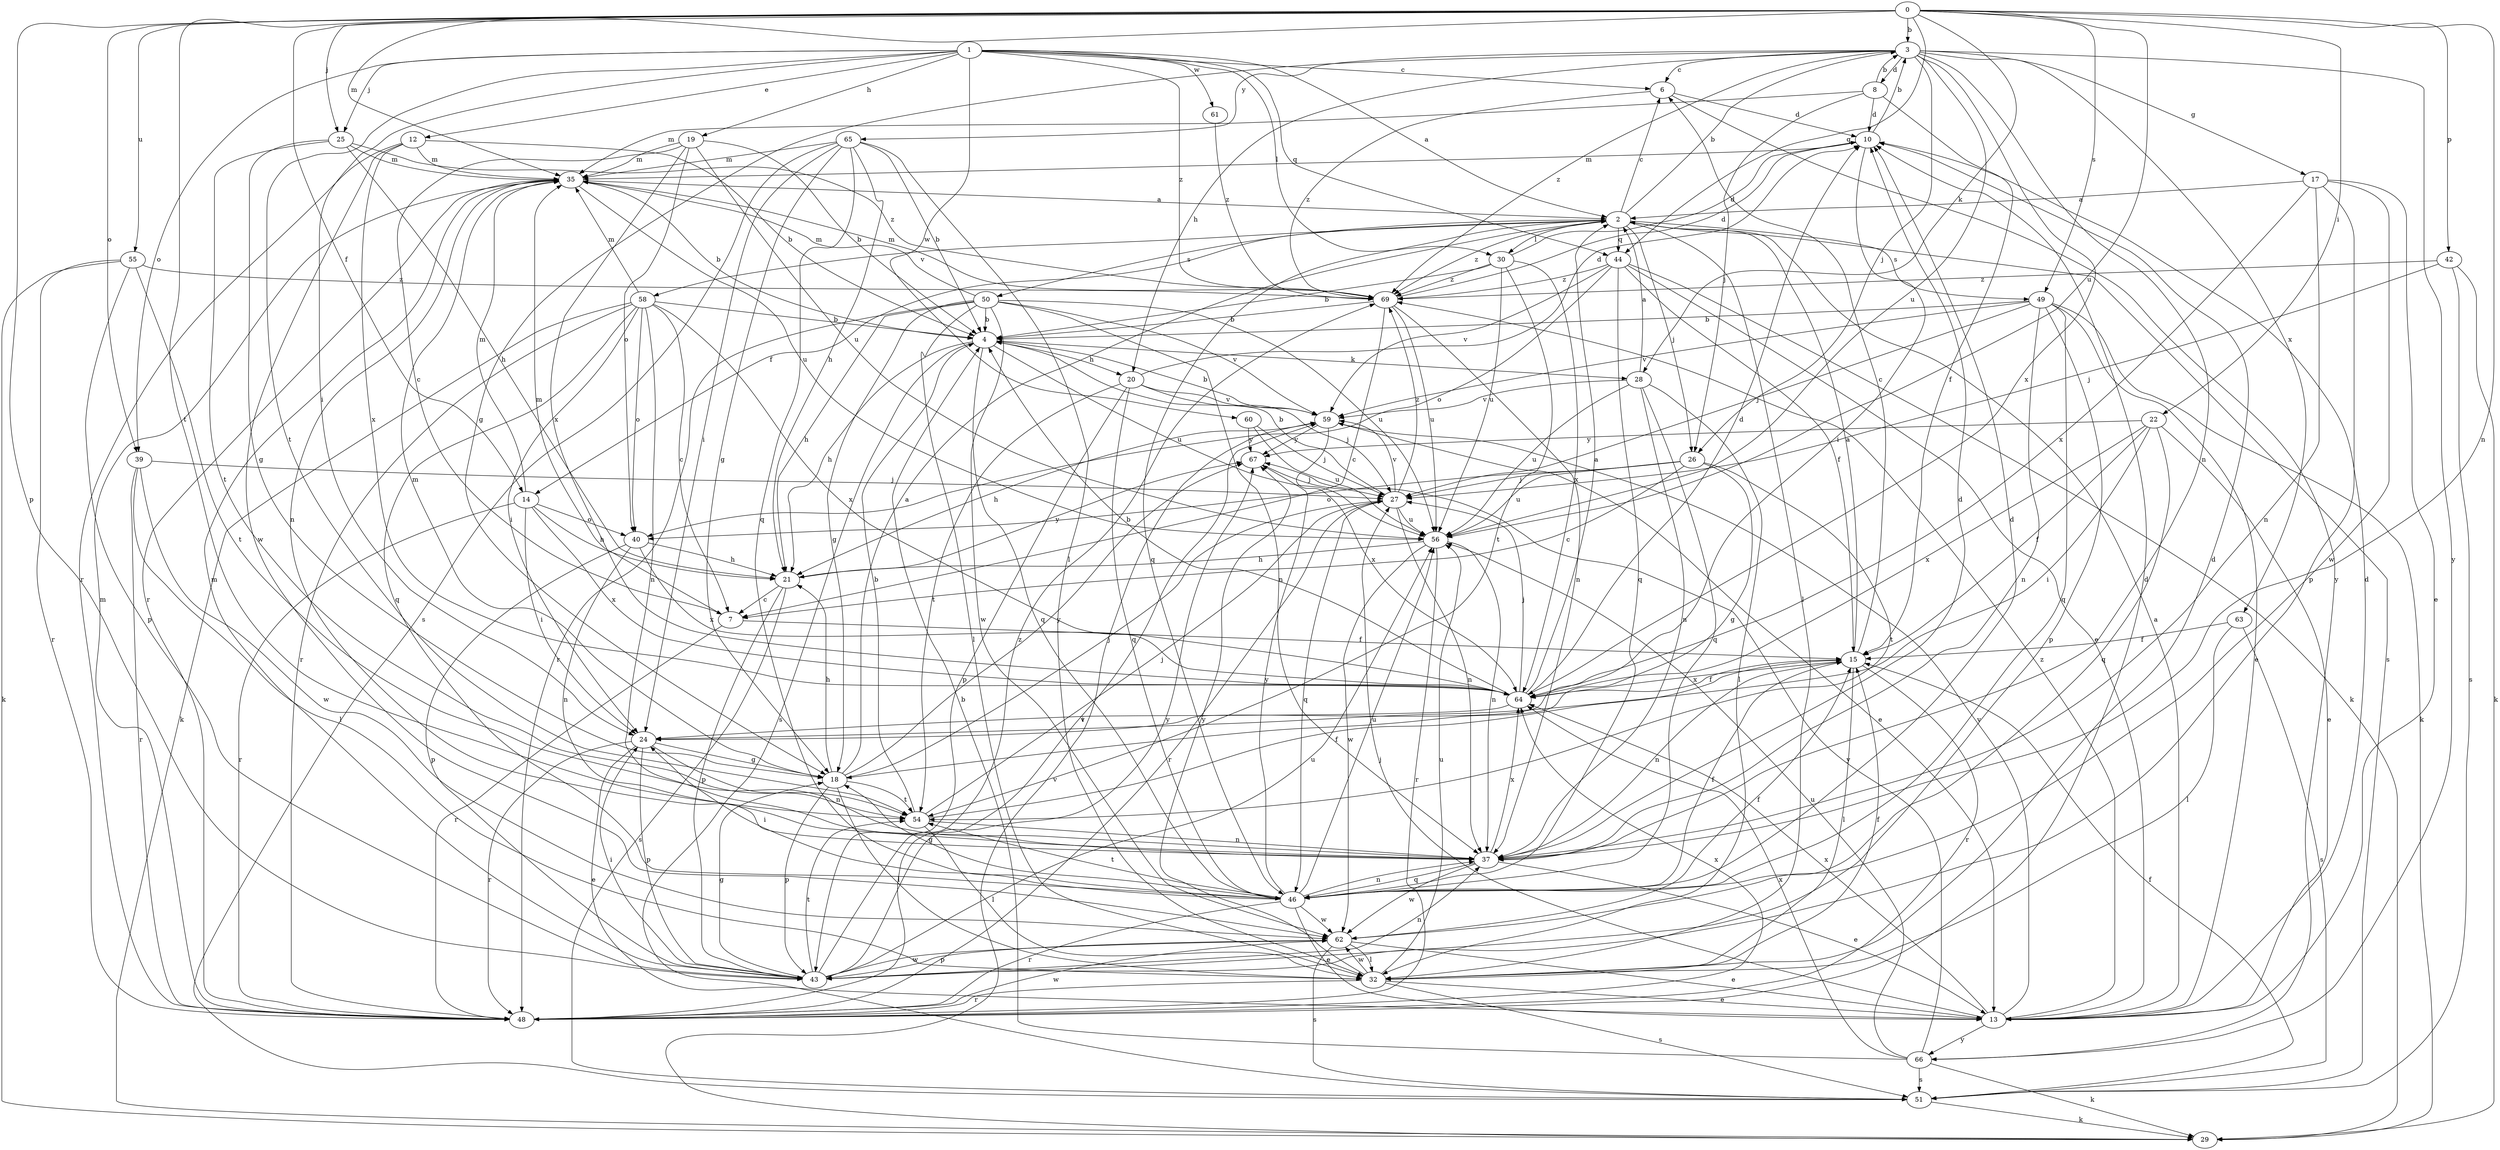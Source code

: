 strict digraph  {
0;
1;
2;
3;
4;
6;
7;
8;
10;
12;
13;
14;
15;
17;
18;
19;
20;
21;
22;
24;
25;
26;
27;
28;
29;
30;
32;
35;
37;
39;
40;
42;
43;
44;
46;
48;
49;
50;
51;
54;
55;
56;
58;
59;
60;
61;
62;
63;
64;
65;
66;
67;
69;
0 -> 3  [label=b];
0 -> 14  [label=f];
0 -> 22  [label=i];
0 -> 25  [label=j];
0 -> 28  [label=k];
0 -> 35  [label=m];
0 -> 37  [label=n];
0 -> 39  [label=o];
0 -> 42  [label=p];
0 -> 43  [label=p];
0 -> 44  [label=q];
0 -> 49  [label=s];
0 -> 54  [label=t];
0 -> 55  [label=u];
0 -> 56  [label=u];
1 -> 2  [label=a];
1 -> 6  [label=c];
1 -> 12  [label=e];
1 -> 19  [label=h];
1 -> 24  [label=i];
1 -> 25  [label=j];
1 -> 30  [label=l];
1 -> 39  [label=o];
1 -> 44  [label=q];
1 -> 54  [label=t];
1 -> 60  [label=w];
1 -> 61  [label=w];
1 -> 69  [label=z];
2 -> 3  [label=b];
2 -> 6  [label=c];
2 -> 14  [label=f];
2 -> 26  [label=j];
2 -> 30  [label=l];
2 -> 32  [label=l];
2 -> 44  [label=q];
2 -> 46  [label=q];
2 -> 49  [label=s];
2 -> 50  [label=s];
2 -> 51  [label=s];
2 -> 58  [label=v];
2 -> 69  [label=z];
3 -> 6  [label=c];
3 -> 8  [label=d];
3 -> 17  [label=g];
3 -> 18  [label=g];
3 -> 20  [label=h];
3 -> 26  [label=j];
3 -> 37  [label=n];
3 -> 56  [label=u];
3 -> 63  [label=x];
3 -> 64  [label=x];
3 -> 65  [label=y];
3 -> 66  [label=y];
3 -> 69  [label=z];
4 -> 20  [label=h];
4 -> 21  [label=h];
4 -> 28  [label=k];
4 -> 46  [label=q];
4 -> 51  [label=s];
4 -> 56  [label=u];
6 -> 10  [label=d];
6 -> 66  [label=y];
6 -> 69  [label=z];
7 -> 15  [label=f];
7 -> 35  [label=m];
7 -> 48  [label=r];
8 -> 3  [label=b];
8 -> 10  [label=d];
8 -> 15  [label=f];
8 -> 26  [label=j];
8 -> 35  [label=m];
10 -> 3  [label=b];
10 -> 24  [label=i];
10 -> 35  [label=m];
12 -> 4  [label=b];
12 -> 35  [label=m];
12 -> 48  [label=r];
12 -> 62  [label=w];
12 -> 64  [label=x];
13 -> 2  [label=a];
13 -> 10  [label=d];
13 -> 27  [label=j];
13 -> 59  [label=v];
13 -> 64  [label=x];
13 -> 66  [label=y];
13 -> 69  [label=z];
14 -> 21  [label=h];
14 -> 24  [label=i];
14 -> 35  [label=m];
14 -> 40  [label=o];
14 -> 48  [label=r];
14 -> 64  [label=x];
15 -> 2  [label=a];
15 -> 6  [label=c];
15 -> 32  [label=l];
15 -> 37  [label=n];
15 -> 48  [label=r];
15 -> 64  [label=x];
17 -> 2  [label=a];
17 -> 13  [label=e];
17 -> 37  [label=n];
17 -> 43  [label=p];
17 -> 62  [label=w];
17 -> 64  [label=x];
18 -> 2  [label=a];
18 -> 21  [label=h];
18 -> 27  [label=j];
18 -> 32  [label=l];
18 -> 35  [label=m];
18 -> 43  [label=p];
18 -> 54  [label=t];
18 -> 67  [label=y];
19 -> 4  [label=b];
19 -> 7  [label=c];
19 -> 35  [label=m];
19 -> 40  [label=o];
19 -> 56  [label=u];
19 -> 64  [label=x];
20 -> 10  [label=d];
20 -> 27  [label=j];
20 -> 43  [label=p];
20 -> 46  [label=q];
20 -> 54  [label=t];
20 -> 59  [label=v];
21 -> 7  [label=c];
21 -> 43  [label=p];
21 -> 51  [label=s];
21 -> 67  [label=y];
22 -> 13  [label=e];
22 -> 15  [label=f];
22 -> 24  [label=i];
22 -> 46  [label=q];
22 -> 64  [label=x];
22 -> 67  [label=y];
24 -> 13  [label=e];
24 -> 18  [label=g];
24 -> 37  [label=n];
24 -> 43  [label=p];
24 -> 48  [label=r];
25 -> 18  [label=g];
25 -> 21  [label=h];
25 -> 35  [label=m];
25 -> 54  [label=t];
25 -> 69  [label=z];
26 -> 7  [label=c];
26 -> 18  [label=g];
26 -> 27  [label=j];
26 -> 40  [label=o];
26 -> 54  [label=t];
26 -> 56  [label=u];
27 -> 4  [label=b];
27 -> 37  [label=n];
27 -> 46  [label=q];
27 -> 48  [label=r];
27 -> 56  [label=u];
27 -> 59  [label=v];
27 -> 69  [label=z];
28 -> 2  [label=a];
28 -> 32  [label=l];
28 -> 37  [label=n];
28 -> 46  [label=q];
28 -> 56  [label=u];
28 -> 59  [label=v];
29 -> 59  [label=v];
30 -> 4  [label=b];
30 -> 10  [label=d];
30 -> 54  [label=t];
30 -> 56  [label=u];
30 -> 64  [label=x];
30 -> 69  [label=z];
32 -> 10  [label=d];
32 -> 13  [label=e];
32 -> 15  [label=f];
32 -> 48  [label=r];
32 -> 51  [label=s];
32 -> 56  [label=u];
32 -> 62  [label=w];
32 -> 67  [label=y];
35 -> 2  [label=a];
35 -> 4  [label=b];
35 -> 37  [label=n];
35 -> 48  [label=r];
35 -> 56  [label=u];
37 -> 10  [label=d];
37 -> 13  [label=e];
37 -> 46  [label=q];
37 -> 62  [label=w];
37 -> 64  [label=x];
39 -> 27  [label=j];
39 -> 32  [label=l];
39 -> 48  [label=r];
39 -> 62  [label=w];
40 -> 21  [label=h];
40 -> 37  [label=n];
40 -> 43  [label=p];
40 -> 64  [label=x];
42 -> 27  [label=j];
42 -> 29  [label=k];
42 -> 51  [label=s];
42 -> 69  [label=z];
43 -> 18  [label=g];
43 -> 24  [label=i];
43 -> 35  [label=m];
43 -> 37  [label=n];
43 -> 54  [label=t];
43 -> 56  [label=u];
43 -> 62  [label=w];
43 -> 67  [label=y];
43 -> 69  [label=z];
44 -> 13  [label=e];
44 -> 15  [label=f];
44 -> 29  [label=k];
44 -> 40  [label=o];
44 -> 46  [label=q];
44 -> 59  [label=v];
44 -> 69  [label=z];
46 -> 10  [label=d];
46 -> 13  [label=e];
46 -> 15  [label=f];
46 -> 18  [label=g];
46 -> 24  [label=i];
46 -> 37  [label=n];
46 -> 48  [label=r];
46 -> 54  [label=t];
46 -> 56  [label=u];
46 -> 62  [label=w];
46 -> 67  [label=y];
48 -> 10  [label=d];
48 -> 35  [label=m];
48 -> 59  [label=v];
48 -> 62  [label=w];
48 -> 64  [label=x];
49 -> 4  [label=b];
49 -> 13  [label=e];
49 -> 27  [label=j];
49 -> 29  [label=k];
49 -> 37  [label=n];
49 -> 43  [label=p];
49 -> 46  [label=q];
49 -> 59  [label=v];
50 -> 4  [label=b];
50 -> 18  [label=g];
50 -> 21  [label=h];
50 -> 32  [label=l];
50 -> 35  [label=m];
50 -> 37  [label=n];
50 -> 48  [label=r];
50 -> 56  [label=u];
50 -> 59  [label=v];
50 -> 62  [label=w];
51 -> 15  [label=f];
51 -> 29  [label=k];
54 -> 4  [label=b];
54 -> 15  [label=f];
54 -> 27  [label=j];
54 -> 32  [label=l];
54 -> 37  [label=n];
55 -> 29  [label=k];
55 -> 43  [label=p];
55 -> 48  [label=r];
55 -> 54  [label=t];
55 -> 69  [label=z];
56 -> 21  [label=h];
56 -> 37  [label=n];
56 -> 48  [label=r];
56 -> 62  [label=w];
58 -> 4  [label=b];
58 -> 7  [label=c];
58 -> 24  [label=i];
58 -> 29  [label=k];
58 -> 35  [label=m];
58 -> 37  [label=n];
58 -> 40  [label=o];
58 -> 46  [label=q];
58 -> 48  [label=r];
58 -> 64  [label=x];
59 -> 4  [label=b];
59 -> 13  [label=e];
59 -> 21  [label=h];
59 -> 64  [label=x];
59 -> 67  [label=y];
60 -> 27  [label=j];
60 -> 56  [label=u];
60 -> 67  [label=y];
61 -> 69  [label=z];
62 -> 13  [label=e];
62 -> 15  [label=f];
62 -> 32  [label=l];
62 -> 43  [label=p];
62 -> 51  [label=s];
63 -> 15  [label=f];
63 -> 32  [label=l];
63 -> 51  [label=s];
64 -> 2  [label=a];
64 -> 4  [label=b];
64 -> 10  [label=d];
64 -> 15  [label=f];
64 -> 24  [label=i];
64 -> 27  [label=j];
65 -> 4  [label=b];
65 -> 18  [label=g];
65 -> 21  [label=h];
65 -> 24  [label=i];
65 -> 32  [label=l];
65 -> 35  [label=m];
65 -> 46  [label=q];
65 -> 51  [label=s];
66 -> 4  [label=b];
66 -> 29  [label=k];
66 -> 51  [label=s];
66 -> 56  [label=u];
66 -> 64  [label=x];
66 -> 67  [label=y];
67 -> 27  [label=j];
69 -> 4  [label=b];
69 -> 7  [label=c];
69 -> 10  [label=d];
69 -> 35  [label=m];
69 -> 37  [label=n];
69 -> 56  [label=u];
}
